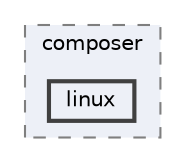 digraph "C:/microchip/harmony3/gfx/middleware/legato/composer/linux"
{
 // INTERACTIVE_SVG=YES
 // LATEX_PDF_SIZE
  bgcolor="transparent";
  edge [fontname=Helvetica,fontsize=10,labelfontname=Helvetica,labelfontsize=10];
  node [fontname=Helvetica,fontsize=10,shape=box,height=0.2,width=0.4];
  compound=true
  subgraph clusterdir_1e60f0d882921ac3862cd7579c787861 {
    graph [ bgcolor="#edf0f7", pencolor="grey50", label="composer", fontname=Helvetica,fontsize=10 style="filled,dashed", URL="dir_1e60f0d882921ac3862cd7579c787861.html",tooltip=""]
  dir_cbcf84ae4e4b9f293bb50a862f3d3acb [label="linux", fillcolor="#edf0f7", color="grey25", style="filled,bold", URL="dir_cbcf84ae4e4b9f293bb50a862f3d3acb.html",tooltip=""];
  }
}
